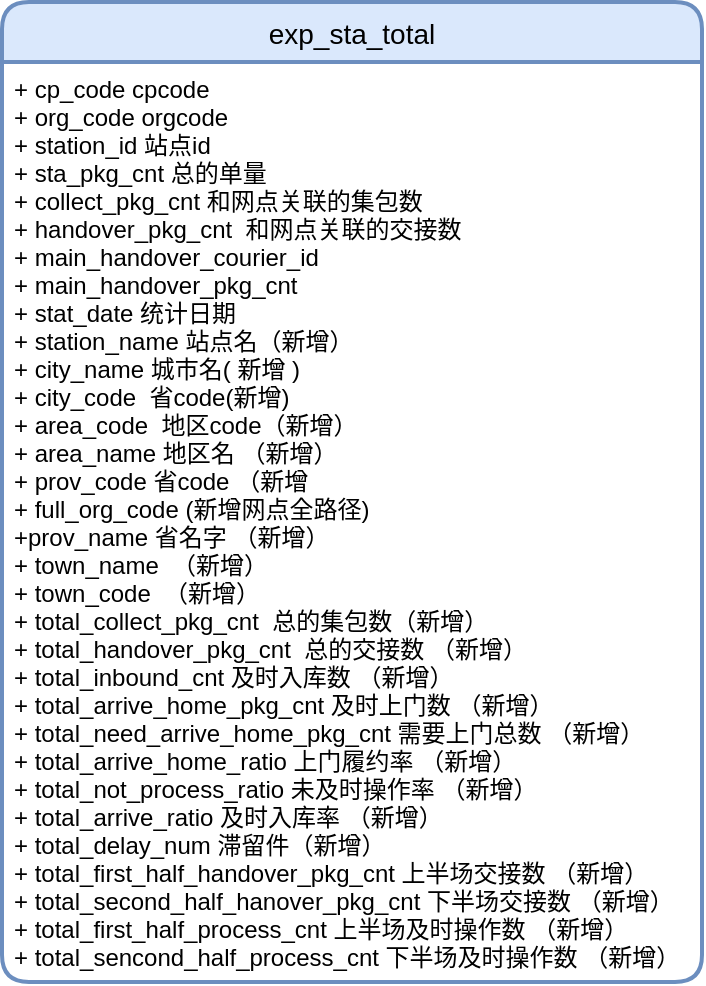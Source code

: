 <mxfile version="14.1.4" type="github">
  <diagram id="C-8Ptgl1UD4wa6aH0_Vb" name="Page-1">
    <mxGraphModel dx="1215" dy="771" grid="1" gridSize="10" guides="1" tooltips="1" connect="1" arrows="1" fold="1" page="1" pageScale="1" pageWidth="827" pageHeight="1169" math="0" shadow="0">
      <root>
        <mxCell id="0" />
        <mxCell id="1" parent="0" />
        <mxCell id="9alJJUEFc6NJQmugvf93-1" value="exp_sta_total" style="swimlane;childLayout=stackLayout;horizontal=1;startSize=30;horizontalStack=0;rounded=1;fontSize=14;fontStyle=0;strokeWidth=2;resizeParent=0;resizeLast=1;shadow=0;dashed=0;align=center;fillColor=#dae8fc;strokeColor=#6c8ebf;" parent="1" vertex="1">
          <mxGeometry x="120" y="140" width="350" height="490" as="geometry" />
        </mxCell>
        <mxCell id="9alJJUEFc6NJQmugvf93-2" value="+ cp_code cpcode&#xa;+ org_code orgcode&#xa;+ station_id 站点id&#xa;+ sta_pkg_cnt 总的单量&#xa;+ collect_pkg_cnt 和网点关联的集包数&#xa;+ handover_pkg_cnt  和网点关联的交接数&#xa;+ main_handover_courier_id &#xa;+ main_handover_pkg_cnt&#xa;+ stat_date 统计日期&#xa;+ station_name 站点名（新增）&#xa;+ city_name 城市名( 新增 )&#xa;+ city_code  省code(新增)&#xa;+ area_code  地区code（新增）&#xa;+ area_name 地区名 （新增）&#xa;+ prov_code 省code （新增&#xa;+ full_org_code (新增网点全路径)&#xa;+prov_name 省名字 （新增）&#xa;+ town_name  （新增）&#xa;+ town_code  （新增）&#xa;+ total_collect_pkg_cnt  总的集包数（新增）&#xa;+ total_handover_pkg_cnt  总的交接数 （新增）&#xa;+ total_inbound_cnt 及时入库数 （新增）&#xa;+ total_arrive_home_pkg_cnt 及时上门数 （新增）&#xa;+ total_need_arrive_home_pkg_cnt 需要上门总数 （新增）&#xa;+ total_arrive_home_ratio 上门履约率 （新增）&#xa;+ total_not_process_ratio 未及时操作率 （新增）&#xa;+ total_arrive_ratio 及时入库率 （新增）&#xa;+ total_delay_num 滞留件（新增）&#xa;+ total_first_half_handover_pkg_cnt 上半场交接数 （新增）&#xa;+ total_second_half_hanover_pkg_cnt 下半场交接数 （新增）&#xa;+ total_first_half_process_cnt 上半场及时操作数 （新增）&#xa;+ total_sencond_half_process_cnt 下半场及时操作数 （新增）&#xa;" style="align=left;strokeColor=none;fillColor=none;spacingLeft=4;fontSize=12;verticalAlign=top;resizable=0;rotatable=0;part=1;" parent="9alJJUEFc6NJQmugvf93-1" vertex="1">
          <mxGeometry y="30" width="350" height="460" as="geometry" />
        </mxCell>
      </root>
    </mxGraphModel>
  </diagram>
</mxfile>
